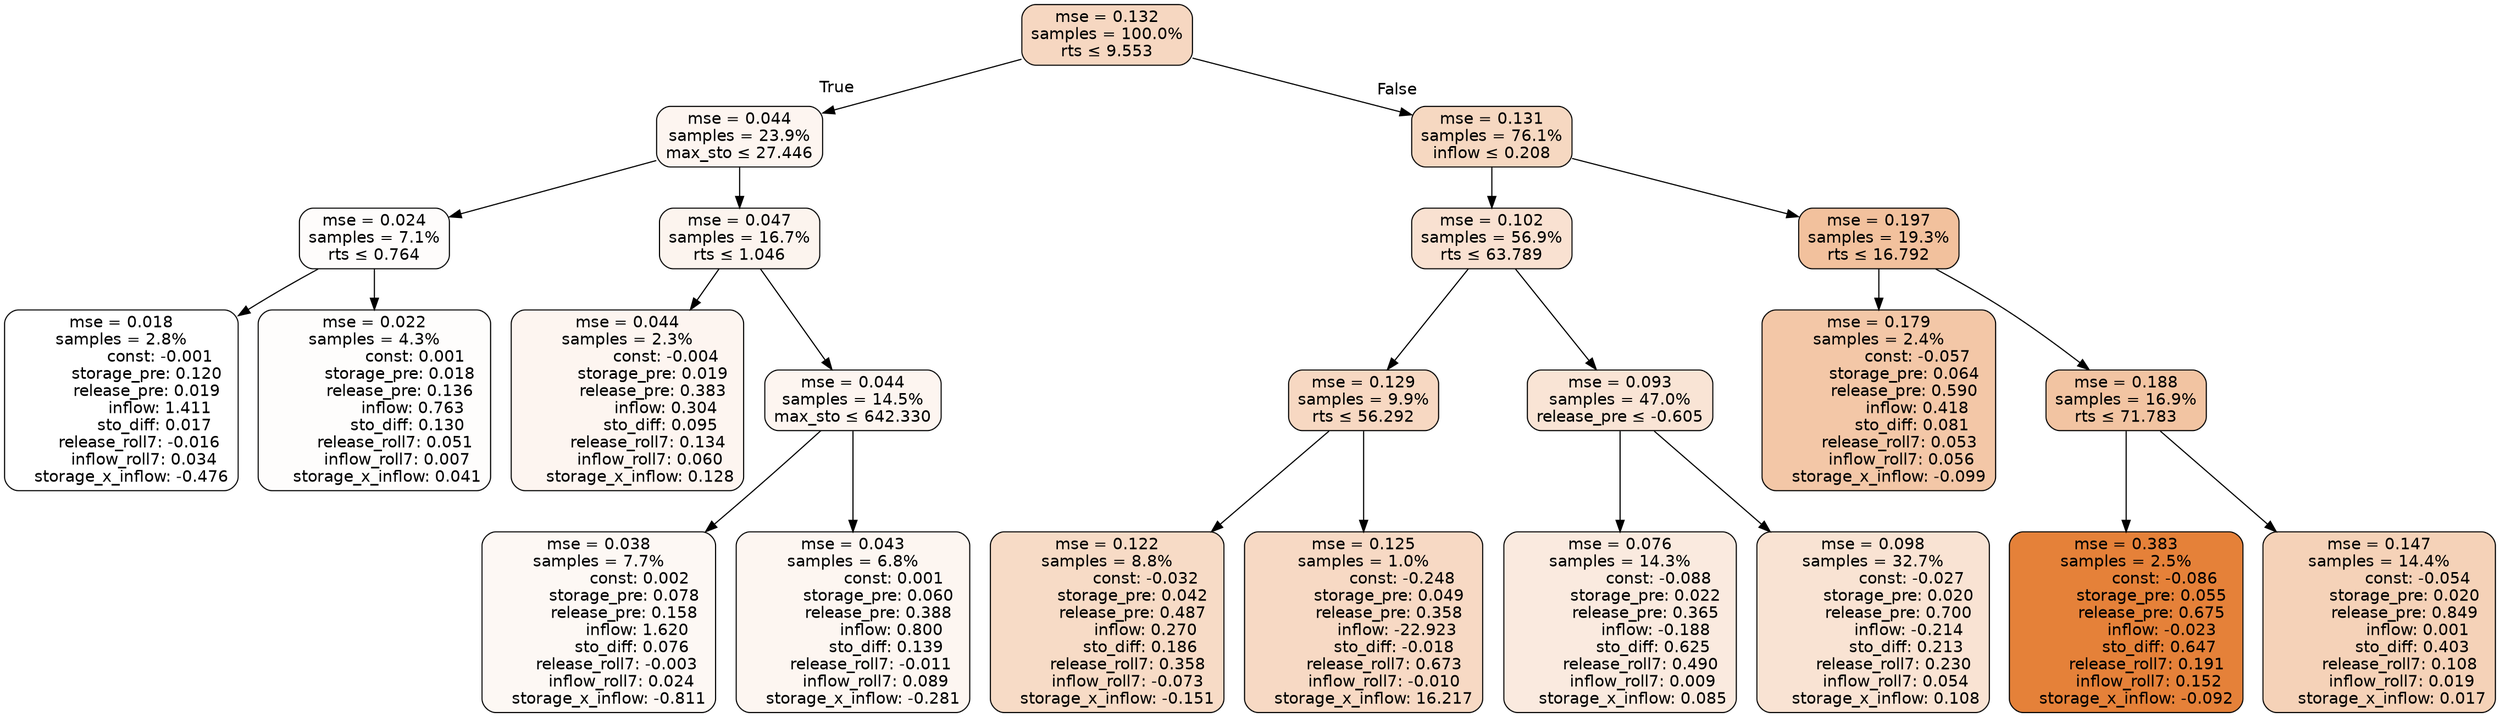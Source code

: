 digraph tree {
bgcolor="transparent"
node [shape=rectangle, style="filled, rounded", color="black", fontname=helvetica] ;
edge [fontname=helvetica] ;
	"0" [label="mse = 0.132
samples = 100.0%
rts &le; 9.553", fillcolor="#f6d7c1"]
	"1" [label="mse = 0.044
samples = 23.9%
max_sto &le; 27.446", fillcolor="#fdf5f0"]
	"2" [label="mse = 0.024
samples = 7.1%
rts &le; 0.764", fillcolor="#fefcfb"]
	"3" [label="mse = 0.018
samples = 2.8%
               const: -0.001
          storage_pre: 0.120
          release_pre: 0.019
               inflow: 1.411
             sto_diff: 0.017
       release_roll7: -0.016
         inflow_roll7: 0.034
    storage_x_inflow: -0.476", fillcolor="#ffffff"]
	"4" [label="mse = 0.022
samples = 4.3%
                const: 0.001
          storage_pre: 0.018
          release_pre: 0.136
               inflow: 0.763
             sto_diff: 0.130
        release_roll7: 0.051
         inflow_roll7: 0.007
     storage_x_inflow: 0.041", fillcolor="#fefdfc"]
	"5" [label="mse = 0.047
samples = 16.7%
rts &le; 1.046", fillcolor="#fcf4ee"]
	"6" [label="mse = 0.044
samples = 2.3%
               const: -0.004
          storage_pre: 0.019
          release_pre: 0.383
               inflow: 0.304
             sto_diff: 0.095
        release_roll7: 0.134
         inflow_roll7: 0.060
     storage_x_inflow: 0.128", fillcolor="#fdf5f0"]
	"7" [label="mse = 0.044
samples = 14.5%
max_sto &le; 642.330", fillcolor="#fdf5f0"]
	"8" [label="mse = 0.038
samples = 7.7%
                const: 0.002
          storage_pre: 0.078
          release_pre: 0.158
               inflow: 1.620
             sto_diff: 0.076
       release_roll7: -0.003
         inflow_roll7: 0.024
    storage_x_inflow: -0.811", fillcolor="#fdf8f4"]
	"9" [label="mse = 0.043
samples = 6.8%
                const: 0.001
          storage_pre: 0.060
          release_pre: 0.388
               inflow: 0.800
             sto_diff: 0.139
       release_roll7: -0.011
         inflow_roll7: 0.089
    storage_x_inflow: -0.281", fillcolor="#fdf6f1"]
	"10" [label="mse = 0.131
samples = 76.1%
inflow &le; 0.208", fillcolor="#f6d8c1"]
	"11" [label="mse = 0.102
samples = 56.9%
rts &le; 63.789", fillcolor="#f9e1d1"]
	"12" [label="mse = 0.129
samples = 9.9%
rts &le; 56.292", fillcolor="#f7d8c2"]
	"13" [label="mse = 0.122
samples = 8.8%
               const: -0.032
          storage_pre: 0.042
          release_pre: 0.487
               inflow: 0.270
             sto_diff: 0.186
        release_roll7: 0.358
        inflow_roll7: -0.073
    storage_x_inflow: -0.151", fillcolor="#f7dbc6"]
	"14" [label="mse = 0.125
samples = 1.0%
               const: -0.248
          storage_pre: 0.049
          release_pre: 0.358
             inflow: -22.923
            sto_diff: -0.018
        release_roll7: 0.673
        inflow_roll7: -0.010
    storage_x_inflow: 16.217", fillcolor="#f7d9c4"]
	"15" [label="mse = 0.093
samples = 47.0%
release_pre &le; -0.605", fillcolor="#f9e4d5"]
	"16" [label="mse = 0.076
samples = 14.3%
               const: -0.088
          storage_pre: 0.022
          release_pre: 0.365
              inflow: -0.188
             sto_diff: 0.625
        release_roll7: 0.490
         inflow_roll7: 0.009
     storage_x_inflow: 0.085", fillcolor="#faeadf"]
	"17" [label="mse = 0.098
samples = 32.7%
               const: -0.027
          storage_pre: 0.020
          release_pre: 0.700
              inflow: -0.214
             sto_diff: 0.213
        release_roll7: 0.230
         inflow_roll7: 0.054
     storage_x_inflow: 0.108", fillcolor="#f9e3d3"]
	"18" [label="mse = 0.197
samples = 19.3%
rts &le; 16.792", fillcolor="#f2c19d"]
	"19" [label="mse = 0.179
samples = 2.4%
               const: -0.057
          storage_pre: 0.064
          release_pre: 0.590
               inflow: 0.418
             sto_diff: 0.081
        release_roll7: 0.053
         inflow_roll7: 0.056
    storage_x_inflow: -0.099", fillcolor="#f3c7a7"]
	"20" [label="mse = 0.188
samples = 16.9%
rts &le; 71.783", fillcolor="#f2c4a2"]
	"21" [label="mse = 0.383
samples = 2.5%
               const: -0.086
          storage_pre: 0.055
          release_pre: 0.675
              inflow: -0.023
             sto_diff: 0.647
        release_roll7: 0.191
         inflow_roll7: 0.152
    storage_x_inflow: -0.092", fillcolor="#e58139"]
	"22" [label="mse = 0.147
samples = 14.4%
               const: -0.054
          storage_pre: 0.020
          release_pre: 0.849
               inflow: 0.001
             sto_diff: 0.403
        release_roll7: 0.108
         inflow_roll7: 0.019
     storage_x_inflow: 0.017", fillcolor="#f5d2b8"]

	"0" -> "1" [labeldistance=2.5, labelangle=45, headlabel="True"]
	"1" -> "2"
	"2" -> "3"
	"2" -> "4"
	"1" -> "5"
	"5" -> "6"
	"5" -> "7"
	"7" -> "8"
	"7" -> "9"
	"0" -> "10" [labeldistance=2.5, labelangle=-45, headlabel="False"]
	"10" -> "11"
	"11" -> "12"
	"12" -> "13"
	"12" -> "14"
	"11" -> "15"
	"15" -> "16"
	"15" -> "17"
	"10" -> "18"
	"18" -> "19"
	"18" -> "20"
	"20" -> "21"
	"20" -> "22"
}
